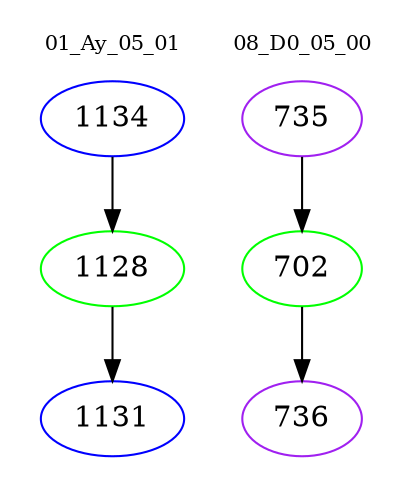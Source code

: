 digraph{
subgraph cluster_0 {
color = white
label = "01_Ay_05_01";
fontsize=10;
T0_1134 [label="1134", color="blue"]
T0_1134 -> T0_1128 [color="black"]
T0_1128 [label="1128", color="green"]
T0_1128 -> T0_1131 [color="black"]
T0_1131 [label="1131", color="blue"]
}
subgraph cluster_1 {
color = white
label = "08_D0_05_00";
fontsize=10;
T1_735 [label="735", color="purple"]
T1_735 -> T1_702 [color="black"]
T1_702 [label="702", color="green"]
T1_702 -> T1_736 [color="black"]
T1_736 [label="736", color="purple"]
}
}
